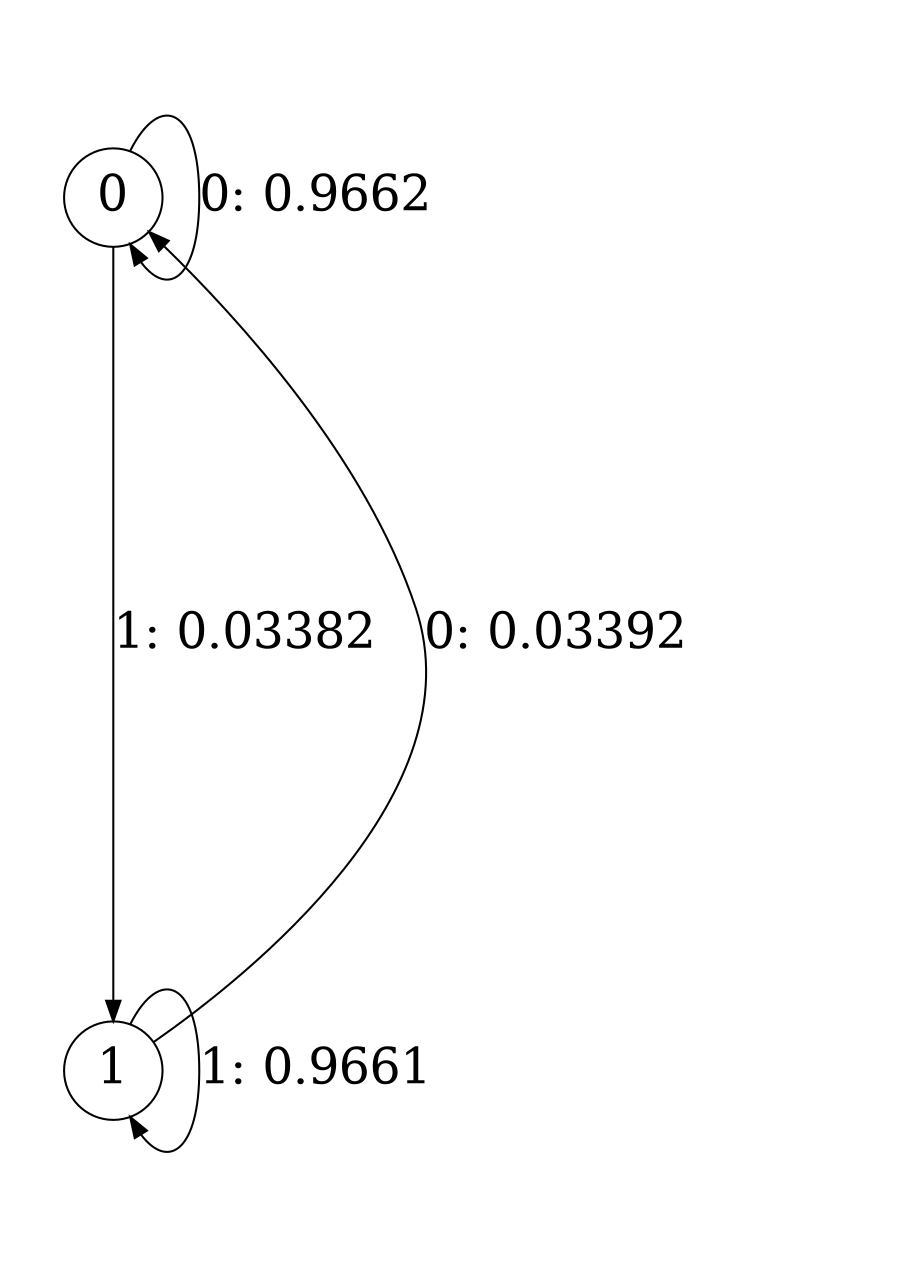 digraph "ch2_face_grouped_ms_L6" {
size = "6,8.5";
ratio = "fill";
node [shape = circle];
node [fontsize = 24];
edge [fontsize = 24];
0 -> 0 [label = "0: 0.9662   "];
0 -> 1 [label = "1: 0.03382  "];
1 -> 0 [label = "0: 0.03392  "];
1 -> 1 [label = "1: 0.9661   "];
}